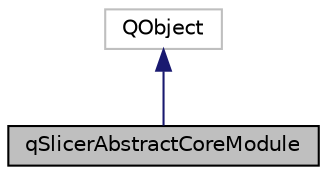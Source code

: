 digraph "qSlicerAbstractCoreModule"
{
  bgcolor="transparent";
  edge [fontname="Helvetica",fontsize="10",labelfontname="Helvetica",labelfontsize="10"];
  node [fontname="Helvetica",fontsize="10",shape=record];
  Node30 [label="qSlicerAbstractCoreModule",height=0.2,width=0.4,color="black", fillcolor="grey75", style="filled", fontcolor="black"];
  Node31 -> Node30 [dir="back",color="midnightblue",fontsize="10",style="solid",fontname="Helvetica"];
  Node31 [label="QObject",height=0.2,width=0.4,color="grey75"];
}
